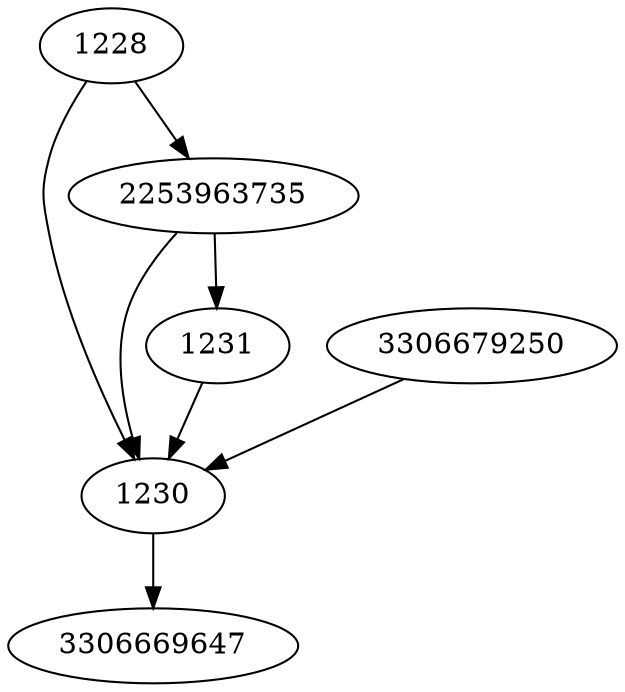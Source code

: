 strict digraph  {
1228;
1230;
3306669647;
1231;
3306679250;
2253963735;
1228 -> 2253963735;
1228 -> 1230;
1230 -> 3306669647;
1231 -> 1230;
3306679250 -> 1230;
2253963735 -> 1231;
2253963735 -> 1230;
}
